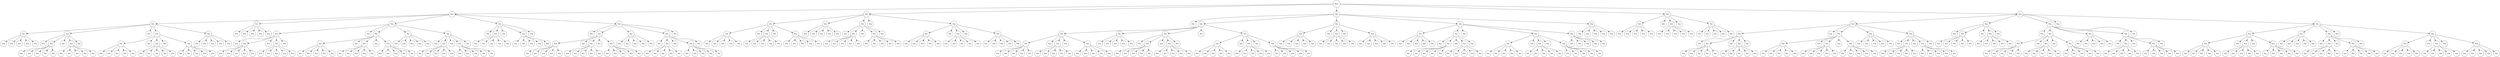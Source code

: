 digraph tree {
	"base" [label="Base", shape=circle]
	"sim 1" [label="Sim", shape=circle]
	"sim 2" [label="Sim", shape=circle]
	"sim 3" [label="Sim", shape=circle]
	"sim 4" [label="Sim", shape=circle]
	"sim 5" [label="Sim", shape=circle]
	"sim 6" [label="Sim", shape=circle]
	"sim 7" [label="Sim", shape=circle]
	"sim 8" [label="Sim", shape=circle]
	"sim 9" [label="Sim", shape=circle]
	"sim 10" [label="Sim", shape=circle]
	"sim 21" [label="Sim", shape=circle]
	"sim 22" [label="Sim", shape=circle]
	"sim 23" [label="Sim", shape=circle]
	"sim 24" [label="Sim", shape=circle]
	"sim 25" [label="Sim", shape=circle]
	"sim 11" [label="Sim", shape=circle]
	"sim 12" [label="Sim", shape=circle]
	"sim 13" [label="Sim", shape=circle]
	"sim 14" [label="Sim", shape=circle]
	"sim 15" [label="Sim", shape=circle]
	"sim 66" [label="Sim", shape=circle]
	"sim 67" [label="Sim", shape=circle]
	"sim 68" [label="Sim", shape=circle]
	"sim 69" [label="Sim", shape=circle]
	"sim 70" [label="Sim", shape=circle]
	"sim 16" [label="Sim", shape=circle]
	"sim 17" [label="Sim", shape=circle]
	"sim 18" [label="Sim", shape=circle]
	"sim 19" [label="Sim", shape=circle]
	"sim 20" [label="Sim", shape=circle]
	"sim 26" [label="Sim", shape=circle]
	"sim 27" [label="Sim", shape=circle]
	"sim 28" [label="Sim", shape=circle]
	"sim 29" [label="Sim", shape=circle]
	"sim 30" [label="Sim", shape=circle]
	"sim 201" [label="Sim", shape=circle]
	"sim 202" [label="Sim", shape=circle]
	"sim 203" [label="Sim", shape=circle]
	"sim 204" [label="Sim", shape=circle]
	"sim 205" [label="Sim", shape=circle]
	"sim 31" [label="Sim", shape=circle]
	"sim 32" [label="Sim", shape=circle]
	"sim 33" [label="Sim", shape=circle]
	"sim 34" [label="Sim", shape=circle]
	"sim 35" [label="Sim", shape=circle]
	"sim 71" [label="Sim", shape=circle]
	"sim 72" [label="Sim", shape=circle]
	"sim 73" [label="Sim", shape=circle]
	"sim 74" [label="Sim", shape=circle]
	"sim 75" [label="Sim", shape=circle]
	"sim 36" [label="Sim", shape=circle]
	"sim 37" [label="Sim", shape=circle]
	"sim 38" [label="Sim", shape=circle]
	"sim 39" [label="Sim", shape=circle]
	"sim 40" [label="Sim", shape=circle]
	"sim 86" [label="Sim", shape=circle]
	"sim 87" [label="Sim", shape=circle]
	"sim 88" [label="Sim", shape=circle]
	"sim 89" [label="Sim", shape=circle]
	"sim 90" [label="Sim", shape=circle]
	"sim 211" [label="Sim", shape=circle]
	"sim 212" [label="Sim", shape=circle]
	"sim 213" [label="Sim", shape=circle]
	"sim 214" [label="Sim", shape=circle]
	"sim 215" [label="Sim", shape=circle]
	"sim 91" [label="Sim", shape=circle]
	"sim 92" [label="Sim", shape=circle]
	"sim 93" [label="Sim", shape=circle]
	"sim 94" [label="Sim", shape=circle]
	"sim 95" [label="Sim", shape=circle]
	"sim 96" [label="Sim", shape=circle]
	"sim 97" [label="Sim", shape=circle]
	"sim 98" [label="Sim", shape=circle]
	"sim 99" [label="Sim", shape=circle]
	"sim 100" [label="Sim", shape=circle]
	"sim 41" [label="Sim", shape=circle]
	"sim 42" [label="Sim", shape=circle]
	"sim 43" [label="Sim", shape=circle]
	"sim 44" [label="Sim", shape=circle]
	"sim 45" [label="Sim", shape=circle]
	"sim 76" [label="Sim", shape=circle]
	"sim 77" [label="Sim", shape=circle]
	"sim 78" [label="Sim", shape=circle]
	"sim 79" [label="Sim", shape=circle]
	"sim 80" [label="Sim", shape=circle]
	"sim 46" [label="Sim", shape=circle]
	"sim 47" [label="Sim", shape=circle]
	"sim 48" [label="Sim", shape=circle]
	"sim 49" [label="Sim", shape=circle]
	"sim 50" [label="Sim", shape=circle]
	"sim 206" [label="Sim", shape=circle]
	"sim 207" [label="Sim", shape=circle]
	"sim 208" [label="Sim", shape=circle]
	"sim 209" [label="Sim", shape=circle]
	"sim 210" [label="Sim", shape=circle]
	"sim 266" [label="Sim", shape=circle]
	"sim 267" [label="Sim", shape=circle]
	"sim 268" [label="Sim", shape=circle]
	"sim 269" [label="Sim", shape=circle]
	"sim 270" [label="Sim", shape=circle]
	"sim 271" [label="Sim", shape=circle]
	"sim 272" [label="Sim", shape=circle]
	"sim 273" [label="Sim", shape=circle]
	"sim 274" [label="Sim", shape=circle]
	"sim 275" [label="Sim", shape=circle]
	"sim 276" [label="Sim", shape=circle]
	"sim 277" [label="Sim", shape=circle]
	"sim 278" [label="Sim", shape=circle]
	"sim 279" [label="Sim", shape=circle]
	"sim 280" [label="Sim", shape=circle]
	"sim 51" [label="Sim", shape=circle]
	"sim 52" [label="Sim", shape=circle]
	"sim 53" [label="Sim", shape=circle]
	"sim 54" [label="Sim", shape=circle]
	"sim 55" [label="Sim", shape=circle]
	"sim 81" [label="Sim", shape=circle]
	"sim 82" [label="Sim", shape=circle]
	"sim 83" [label="Sim", shape=circle]
	"sim 84" [label="Sim", shape=circle]
	"sim 85" [label="Sim", shape=circle]
	"sim 56" [label="Sim", shape=circle]
	"sim 57" [label="Sim", shape=circle]
	"sim 58" [label="Sim", shape=circle]
	"sim 59" [label="Sim", shape=circle]
	"sim 60" [label="Sim", shape=circle]
	"sim 61" [label="Sim", shape=circle]
	"sim 62" [label="Sim", shape=circle]
	"sim 63" [label="Sim", shape=circle]
	"sim 64" [label="Sim", shape=circle]
	"sim 65" [label="Sim", shape=circle]
	"sim 216" [label="Sim", shape=circle]
	"sim 217" [label="Sim", shape=circle]
	"sim 218" [label="Sim", shape=circle]
	"sim 219" [label="Sim", shape=circle]
	"sim 220" [label="Sim", shape=circle]
	"sim 101" [label="Sim", shape=circle]
	"sim 102" [label="Sim", shape=circle]
	"sim 103" [label="Sim", shape=circle]
	"sim 104" [label="Sim", shape=circle]
	"sim 105" [label="Sim", shape=circle]
	"sim 106" [label="Sim", shape=circle]
	"sim 107" [label="Sim", shape=circle]
	"sim 108" [label="Sim", shape=circle]
	"sim 109" [label="Sim", shape=circle]
	"sim 110" [label="Sim", shape=circle]
	"sim 221" [label="Sim", shape=circle]
	"sim 222" [label="Sim", shape=circle]
	"sim 223" [label="Sim", shape=circle]
	"sim 224" [label="Sim", shape=circle]
	"sim 225" [label="Sim", shape=circle]
	"sim 111" [label="Sim", shape=circle]
	"sim 112" [label="Sim", shape=circle]
	"sim 113" [label="Sim", shape=circle]
	"sim 114" [label="Sim", shape=circle]
	"sim 115" [label="Sim", shape=circle]
	"sim 116" [label="Sim", shape=circle]
	"sim 117" [label="Sim", shape=circle]
	"sim 118" [label="Sim", shape=circle]
	"sim 119" [label="Sim", shape=circle]
	"sim 120" [label="Sim", shape=circle]
	"sim 226" [label="Sim", shape=circle]
	"sim 227" [label="Sim", shape=circle]
	"sim 228" [label="Sim", shape=circle]
	"sim 229" [label="Sim", shape=circle]
	"sim 230" [label="Sim", shape=circle]
	"sim 121" [label="Sim", shape=circle]
	"sim 122" [label="Sim", shape=circle]
	"sim 123" [label="Sim", shape=circle]
	"sim 124" [label="Sim", shape=circle]
	"sim 125" [label="Sim", shape=circle]
	"sim 281" [label="Sim", shape=circle]
	"sim 282" [label="Sim", shape=circle]
	"sim 283" [label="Sim", shape=circle]
	"sim 284" [label="Sim", shape=circle]
	"sim 285" [label="Sim", shape=circle]
	"sim 286" [label="Sim", shape=circle]
	"sim 287" [label="Sim", shape=circle]
	"sim 288" [label="Sim", shape=circle]
	"sim 289" [label="Sim", shape=circle]
	"sim 290" [label="Sim", shape=circle]
	"sim 126" [label="Sim", shape=circle]
	"sim 127" [label="Sim", shape=circle]
	"sim 128" [label="Sim", shape=circle]
	"sim 129" [label="Sim", shape=circle]
	"sim 130" [label="Sim", shape=circle]
	"sim 231" [label="Sim", shape=circle]
	"sim 232" [label="Sim", shape=circle]
	"sim 233" [label="Sim", shape=circle]
	"sim 234" [label="Sim", shape=circle]
	"sim 235" [label="Sim", shape=circle]
	"sim 131" [label="Sim", shape=circle]
	"sim 132" [label="Sim", shape=circle]
	"sim 133" [label="Sim", shape=circle]
	"sim 134" [label="Sim", shape=circle]
	"sim 135" [label="Sim", shape=circle]
	"sim 316" [label="Sim", shape=circle]
	"sim 317" [label="Sim", shape=circle]
	"sim 318" [label="Sim", shape=circle]
	"sim 319" [label="Sim", shape=circle]
	"sim 320" [label="Sim", shape=circle]
	"sim 321" [label="Sim", shape=circle]
	"sim 322" [label="Sim", shape=circle]
	"sim 323" [label="Sim", shape=circle]
	"sim 324" [label="Sim", shape=circle]
	"sim 325" [label="Sim", shape=circle]
	"sim 326" [label="Sim", shape=circle]
	"sim 327" [label="Sim", shape=circle]
	"sim 328" [label="Sim", shape=circle]
	"sim 329" [label="Sim", shape=circle]
	"sim 330" [label="Sim", shape=circle]
	"sim 331" [label="Sim", shape=circle]
	"sim 332" [label="Sim", shape=circle]
	"sim 333" [label="Sim", shape=circle]
	"sim 334" [label="Sim", shape=circle]
	"sim 335" [label="Sim", shape=circle]
	"sim 336" [label="Sim", shape=circle]
	"sim 337" [label="Sim", shape=circle]
	"sim 338" [label="Sim", shape=circle]
	"sim 339" [label="Sim", shape=circle]
	"sim 340" [label="Sim", shape=circle]
	"sim 341" [label="Sim", shape=circle]
	"sim 342" [label="Sim", shape=circle]
	"sim 343" [label="Sim", shape=circle]
	"sim 344" [label="Sim", shape=circle]
	"sim 345" [label="Sim", shape=circle]
	"sim 346" [label="Sim", shape=circle]
	"sim 347" [label="Sim", shape=circle]
	"sim 348" [label="Sim", shape=circle]
	"sim 349" [label="Sim", shape=circle]
	"sim 350" [label="Sim", shape=circle]
	"sim 351" [label="Sim", shape=circle]
	"sim 352" [label="Sim", shape=circle]
	"sim 353" [label="Sim", shape=circle]
	"sim 354" [label="Sim", shape=circle]
	"sim 355" [label="Sim", shape=circle]
	"sim 136" [label="Sim", shape=circle]
	"sim 137" [label="Sim", shape=circle]
	"sim 138" [label="Sim", shape=circle]
	"sim 139" [label="Sim", shape=circle]
	"sim 140" [label="Sim", shape=circle]
	"sim 236" [label="Sim", shape=circle]
	"sim 237" [label="Sim", shape=circle]
	"sim 238" [label="Sim", shape=circle]
	"sim 239" [label="Sim", shape=circle]
	"sim 240" [label="Sim", shape=circle]
	"sim 141" [label="Sim", shape=circle]
	"sim 142" [label="Sim", shape=circle]
	"sim 143" [label="Sim", shape=circle]
	"sim 144" [label="Sim", shape=circle]
	"sim 145" [label="Sim", shape=circle]
	"sim 146" [label="Sim", shape=circle]
	"sim 147" [label="Sim", shape=circle]
	"sim 148" [label="Sim", shape=circle]
	"sim 149" [label="Sim", shape=circle]
	"sim 150" [label="Sim", shape=circle]
	"sim 291" [label="Sim", shape=circle]
	"sim 292" [label="Sim", shape=circle]
	"sim 293" [label="Sim", shape=circle]
	"sim 294" [label="Sim", shape=circle]
	"sim 295" [label="Sim", shape=circle]
	"sim 296" [label="Sim", shape=circle]
	"sim 297" [label="Sim", shape=circle]
	"sim 298" [label="Sim", shape=circle]
	"sim 299" [label="Sim", shape=circle]
	"sim 300" [label="Sim", shape=circle]
	"sim 301" [label="Sim", shape=circle]
	"sim 302" [label="Sim", shape=circle]
	"sim 303" [label="Sim", shape=circle]
	"sim 304" [label="Sim", shape=circle]
	"sim 305" [label="Sim", shape=circle]
	"sim 241" [label="Sim", shape=circle]
	"sim 242" [label="Sim", shape=circle]
	"sim 243" [label="Sim", shape=circle]
	"sim 244" [label="Sim", shape=circle]
	"sim 245" [label="Sim", shape=circle]
	"sim 151" [label="Sim", shape=circle]
	"sim 152" [label="Sim", shape=circle]
	"sim 153" [label="Sim", shape=circle]
	"sim 154" [label="Sim", shape=circle]
	"sim 155" [label="Sim", shape=circle]
	"sim 156" [label="Sim", shape=circle]
	"sim 157" [label="Sim", shape=circle]
	"sim 158" [label="Sim", shape=circle]
	"sim 159" [label="Sim", shape=circle]
	"sim 160" [label="Sim", shape=circle]
	"sim 246" [label="Sim", shape=circle]
	"sim 247" [label="Sim", shape=circle]
	"sim 248" [label="Sim", shape=circle]
	"sim 249" [label="Sim", shape=circle]
	"sim 250" [label="Sim", shape=circle]
	"sim 161" [label="Sim", shape=circle]
	"sim 162" [label="Sim", shape=circle]
	"sim 163" [label="Sim", shape=circle]
	"sim 164" [label="Sim", shape=circle]
	"sim 165" [label="Sim", shape=circle]
	"sim 166" [label="Sim", shape=circle]
	"sim 167" [label="Sim", shape=circle]
	"sim 168" [label="Sim", shape=circle]
	"sim 169" [label="Sim", shape=circle]
	"sim 170" [label="Sim", shape=circle]
	"sim 251" [label="Sim", shape=circle]
	"sim 252" [label="Sim", shape=circle]
	"sim 253" [label="Sim", shape=circle]
	"sim 254" [label="Sim", shape=circle]
	"sim 255" [label="Sim", shape=circle]
	"sim 171" [label="Sim", shape=circle]
	"sim 172" [label="Sim", shape=circle]
	"sim 173" [label="Sim", shape=circle]
	"sim 174" [label="Sim", shape=circle]
	"sim 175" [label="Sim", shape=circle]
	"sim 306" [label="Sim", shape=circle]
	"sim 307" [label="Sim", shape=circle]
	"sim 308" [label="Sim", shape=circle]
	"sim 309" [label="Sim", shape=circle]
	"sim 310" [label="Sim", shape=circle]
	"sim 311" [label="Sim", shape=circle]
	"sim 312" [label="Sim", shape=circle]
	"sim 313" [label="Sim", shape=circle]
	"sim 314" [label="Sim", shape=circle]
	"sim 315" [label="Sim", shape=circle]
	"sim 176" [label="Sim", shape=circle]
	"sim 177" [label="Sim", shape=circle]
	"sim 178" [label="Sim", shape=circle]
	"sim 179" [label="Sim", shape=circle]
	"sim 180" [label="Sim", shape=circle]
	"sim 256" [label="Sim", shape=circle]
	"sim 257" [label="Sim", shape=circle]
	"sim 258" [label="Sim", shape=circle]
	"sim 259" [label="Sim", shape=circle]
	"sim 260" [label="Sim", shape=circle]
	"sim 181" [label="Sim", shape=circle]
	"sim 182" [label="Sim", shape=circle]
	"sim 183" [label="Sim", shape=circle]
	"sim 184" [label="Sim", shape=circle]
	"sim 185" [label="Sim", shape=circle]
	"sim 186" [label="Sim", shape=circle]
	"sim 187" [label="Sim", shape=circle]
	"sim 188" [label="Sim", shape=circle]
	"sim 189" [label="Sim", shape=circle]
	"sim 190" [label="Sim", shape=circle]
	"sim 261" [label="Sim", shape=circle]
	"sim 262" [label="Sim", shape=circle]
	"sim 263" [label="Sim", shape=circle]
	"sim 264" [label="Sim", shape=circle]
	"sim 265" [label="Sim", shape=circle]
	"sim 191" [label="Sim", shape=circle]
	"sim 192" [label="Sim", shape=circle]
	"sim 193" [label="Sim", shape=circle]
	"sim 194" [label="Sim", shape=circle]
	"sim 195" [label="Sim", shape=circle]
	"sim 196" [label="Sim", shape=circle]
	"sim 197" [label="Sim", shape=circle]
	"sim 198" [label="Sim", shape=circle]
	"sim 199" [label="Sim", shape=circle]
	"sim 200" [label="Sim", shape=circle]
	"sim 356" [label="Sim", shape=circle]
	"sim 357" [label="Sim", shape=circle]
	"sim 358" [label="Sim", shape=circle]
	"sim 359" [label="Sim", shape=circle]
	"sim 360" [label="Sim", shape=circle]
	"sim 361" [label="Sim", shape=circle]
	"sim 362" [label="Sim", shape=circle]
	"sim 363" [label="Sim", shape=circle]
	"sim 364" [label="Sim", shape=circle]
	"sim 365" [label="Sim", shape=circle]
	"sim 366" [label="Sim", shape=circle]
	"sim 367" [label="Sim", shape=circle]
	"sim 368" [label="Sim", shape=circle]
	"sim 369" [label="Sim", shape=circle]
	"sim 370" [label="Sim", shape=circle]
	"sim 371" [label="Sim", shape=circle]
	"sim 372" [label="Sim", shape=circle]
	"sim 373" [label="Sim", shape=circle]
	"sim 374" [label="Sim", shape=circle]
	"sim 375" [label="Sim", shape=circle]
	"sim 376" [label="Sim", shape=circle]
	"sim 377" [label="Sim", shape=circle]
	"sim 378" [label="Sim", shape=circle]
	"sim 379" [label="Sim", shape=circle]
	"sim 380" [label="Sim", shape=circle]
	"sim 381" [label="Sim", shape=circle]
	"sim 382" [label="Sim", shape=circle]
	"sim 383" [label="Sim", shape=circle]
	"sim 384" [label="Sim", shape=circle]
	"sim 385" [label="Sim", shape=circle]
	"sim 386" [label="Sim", shape=circle]
	"sim 387" [label="Sim", shape=circle]
	"sim 388" [label="Sim", shape=circle]
	"sim 389" [label="Sim", shape=circle]
	"sim 390" [label="Sim", shape=circle]
	"sim 391" [label="Sim", shape=circle]
	"sim 392" [label="Sim", shape=circle]
	"sim 393" [label="Sim", shape=circle]
	"sim 394" [label="Sim", shape=circle]
	"sim 395" [label="Sim", shape=circle]
	"sim 396" [label="Sim", shape=circle]
	"sim 397" [label="Sim", shape=circle]
	"sim 398" [label="Sim", shape=circle]
	"sim 399" [label="Sim", shape=circle]
	"sim 400" [label="Sim", shape=circle]
	"sim 401" [label="Sim", shape=circle]
	"sim 402" [label="Sim", shape=circle]
	"sim 403" [label="Sim", shape=circle]
	"sim 404" [label="Sim", shape=circle]
	"sim 405" [label="Sim", shape=circle]
	"sim 406" [label="Sim", shape=circle]
	"sim 407" [label="Sim", shape=circle]
	"sim 408" [label="Sim", shape=circle]
	"sim 409" [label="Sim", shape=circle]
	"sim 410" [label="Sim", shape=circle]
	"sim 411" [label="Sim", shape=circle]
	"sim 412" [label="Sim", shape=circle]
	"sim 413" [label="Sim", shape=circle]
	"sim 414" [label="Sim", shape=circle]
	"sim 415" [label="Sim", shape=circle]
	"sim 416" [label="Sim", shape=circle]
	"sim 417" [label="Sim", shape=circle]
	"sim 418" [label="Sim", shape=circle]
	"sim 419" [label="Sim", shape=circle]
	"sim 420" [label="Sim", shape=circle]
	"sim 421" [label="Sim", shape=circle]
	"sim 422" [label="Sim", shape=circle]
	"sim 423" [label="Sim", shape=circle]
	"sim 424" [label="Sim", shape=circle]
	"sim 425" [label="Sim", shape=circle]
	"sim 426" [label="Sim", shape=circle]
	"sim 427" [label="Sim", shape=circle]
	"sim 428" [label="Sim", shape=circle]
	"sim 429" [label="Sim", shape=circle]
	"sim 430" [label="Sim", shape=circle]
	"sim 431" [label="Sim", shape=circle]
	"sim 432" [label="Sim", shape=circle]
	"sim 433" [label="Sim", shape=circle]
	"sim 434" [label="Sim", shape=circle]
	"sim 435" [label="Sim", shape=circle]
	"sim 436" [label="Sim", shape=circle]
	"sim 437" [label="Sim", shape=circle]
	"sim 438" [label="Sim", shape=circle]
	"sim 439" [label="Sim", shape=circle]
	"sim 440" [label="Sim", shape=circle]
	"sim 441" [label="Sim", shape=circle]
	"sim 442" [label="Sim", shape=circle]
	"sim 443" [label="Sim", shape=circle]
	"sim 444" [label="Sim", shape=circle]
	"sim 445" [label="Sim", shape=circle]
	"sim 446" [label="Sim", shape=circle]
	"sim 447" [label="Sim", shape=circle]
	"sim 448" [label="Sim", shape=circle]
	"sim 449" [label="Sim", shape=circle]
	"sim 450" [label="Sim", shape=circle]
	"sim 451" [label="Sim", shape=circle]
	"sim 452" [label="Sim", shape=circle]
	"sim 453" [label="Sim", shape=circle]
	"sim 454" [label="Sim", shape=circle]
	"sim 455" [label="Sim", shape=circle]
	"sim 456" [label="Sim", shape=circle]
	"sim 457" [label="Sim", shape=circle]
	"sim 458" [label="Sim", shape=circle]
	"sim 459" [label="Sim", shape=circle]
	"sim 460" [label="Sim", shape=circle]
	"sim 461" [label="Sim", shape=circle]
	"sim 462" [label="Sim", shape=circle]
	"sim 463" [label="Sim", shape=circle]
	"sim 464" [label="Sim", shape=circle]
	"sim 465" [label="Sim", shape=circle]
	"sim 466" [label="Sim", shape=circle]
	"sim 467" [label="Sim", shape=circle]
	"sim 468" [label="Sim", shape=circle]
	"sim 469" [label="Sim", shape=circle]
	"sim 470" [label="Sim", shape=circle]
	"sim 471" [label="Sim", shape=circle]
	"sim 472" [label="Sim", shape=circle]
	"sim 473" [label="Sim", shape=circle]
	"sim 474" [label="Sim", shape=circle]
	"sim 475" [label="Sim", shape=circle]
	"sim 476" [label="Sim", shape=circle]
	"sim 477" [label="Sim", shape=circle]
	"sim 478" [label="Sim", shape=circle]
	"sim 479" [label="Sim", shape=circle]
	"sim 480" [label="Sim", shape=circle]
	"sim 481" [label="Sim", shape=circle]
	"sim 482" [label="Sim", shape=circle]
	"sim 483" [label="Sim", shape=circle]
	"sim 484" [label="Sim", shape=circle]
	"sim 485" [label="Sim", shape=circle]
	"sim 486" [label="Sim", shape=circle]
	"sim 487" [label="Sim", shape=circle]
	"sim 488" [label="Sim", shape=circle]
	"sim 489" [label="Sim", shape=circle]
	"sim 490" [label="Sim", shape=circle]
	"sim 491" [label="Sim", shape=circle]
	"sim 492" [label="Sim", shape=circle]
	"sim 493" [label="Sim", shape=circle]
	"sim 494" [label="Sim", shape=circle]
	"sim 495" [label="Sim", shape=circle]
	"sim 496" [label="Sim", shape=circle]
	"sim 497" [label="Sim", shape=circle]
	"sim 498" [label="Sim", shape=circle]
	"sim 499" [label="Sim", shape=circle]
	"sim 500" [label="Sim", shape=circle]
	"sim 501" [label="Sim", shape=circle]
	"sim 502" [label="Sim", shape=circle]
	"sim 503" [label="Sim", shape=circle]
	"sim 504" [label="Sim", shape=circle]
	"sim 505" [label="Sim", shape=circle]
	"sim 506" [label="Sim", shape=circle]
	"sim 507" [label="Sim", shape=circle]
	"sim 508" [label="Sim", shape=circle]
	"sim 509" [label="Sim", shape=circle]
	"sim 510" [label="Sim", shape=circle]
	"sim 511" [label="Sim", shape=circle]
	"sim 512" [label="Sim", shape=circle]
	"sim 513" [label="Sim", shape=circle]
	"sim 514" [label="Sim", shape=circle]
	"sim 515" [label="Sim", shape=circle]
	"sim 516" [label="Sim", shape=circle]
	"sim 517" [label="Sim", shape=circle]
	"sim 518" [label="Sim", shape=circle]
	"sim 519" [label="Sim", shape=circle]
	"sim 520" [label="Sim", shape=circle]
	"sim 521" [label="Sim", shape=circle]
	"sim 522" [label="Sim", shape=circle]
	"sim 523" [label="Sim", shape=circle]
	"sim 524" [label="Sim", shape=circle]
	"sim 525" [label="Sim", shape=circle]
	"sim 526" [label="Sim", shape=circle]
	"sim 527" [label="Sim", shape=circle]
	"sim 528" [label="Sim", shape=circle]
	"sim 529" [label="Sim", shape=circle]
	"sim 530" [label="Sim", shape=circle]
	"sim 531" [label="Sim", shape=circle]
	"sim 532" [label="Sim", shape=circle]
	"sim 533" [label="Sim", shape=circle]
	"sim 534" [label="Sim", shape=circle]
	"sim 535" [label="Sim", shape=circle]
	"sim 536" [label="Sim", shape=circle]
	"sim 537" [label="Sim", shape=circle]
	"sim 538" [label="Sim", shape=circle]
	"sim 539" [label="Sim", shape=circle]
	"sim 540" [label="Sim", shape=circle]
	"sim 541" [label="Sim", shape=circle]
	"sim 542" [label="Sim", shape=circle]
	"sim 543" [label="Sim", shape=circle]
	"sim 544" [label="Sim", shape=circle]
	"sim 545" [label="Sim", shape=circle]
	"sim 546" [label="Sim", shape=circle]
	"sim 547" [label="Sim", shape=circle]
	"sim 548" [label="Sim", shape=circle]
	"sim 549" [label="Sim", shape=circle]
	"sim 550" [label="Sim", shape=circle]
	"sim 551" [label="Sim", shape=circle]
	"sim 552" [label="Sim", shape=circle]
	"sim 553" [label="Sim", shape=circle]
	"sim 554" [label="Sim", shape=circle]
	"sim 555" [label="Sim", shape=circle]
	"sim 556" [label="Sim", shape=circle]
	"sim 557" [label="Sim", shape=circle]
	"sim 558" [label="Sim", shape=circle]
	"sim 559" [label="Sim", shape=circle]
	"sim 560" [label="Sim", shape=circle]
	"sim 561" [label="Sim", shape=circle]
	"sim 562" [label="Sim", shape=circle]
	"sim 563" [label="Sim", shape=circle]
	"sim 564" [label="Sim", shape=circle]
	"sim 565" [label="Sim", shape=circle]
	"sim 566" [label="Sim", shape=circle]
	"sim 567" [label="Sim", shape=circle]
	"sim 568" [label="Sim", shape=circle]
	"sim 569" [label="Sim", shape=circle]
	"sim 570" [label="Sim", shape=circle]
	"sim 571" [label="Sim", shape=circle]
	"sim 572" [label="Sim", shape=circle]
	"sim 573" [label="Sim", shape=circle]
	"sim 574" [label="Sim", shape=circle]
	"sim 575" [label="Sim", shape=circle]
	"sim 576" [label="Sim", shape=circle]
	"sim 577" [label="Sim", shape=circle]
	"sim 578" [label="Sim", shape=circle]
	"sim 579" [label="Sim", shape=circle]
	"sim 580" [label="Sim", shape=circle]
	"sim 581" [label="Sim", shape=circle]
	"sim 582" [label="Sim", shape=circle]
	"sim 583" [label="Sim", shape=circle]
	"sim 584" [label="Sim", shape=circle]
	"sim 585" [label="Sim", shape=circle]
	"sim 586" [label="Sim", shape=circle]
	"sim 587" [label="Sim", shape=circle]
	"sim 588" [label="Sim", shape=circle]
	"sim 589" [label="Sim", shape=circle]
	"sim 590" [label="Sim", shape=circle]
	"sim 591" [label="Sim", shape=circle]
	"sim 592" [label="Sim", shape=circle]
	"sim 593" [label="Sim", shape=circle]
	"sim 594" [label="Sim", shape=circle]
	"sim 595" [label="Sim", shape=circle]
	"sim 596" [label="Sim", shape=circle]
	"sim 597" [label="Sim", shape=circle]
	"sim 598" [label="Sim", shape=circle]
	"sim 599" [label="Sim", shape=circle]
	"sim 600" [label="Sim", shape=circle]
	"sim 601" [label="Sim", shape=circle]
	"sim 602" [label="Sim", shape=circle]
	"sim 603" [label="Sim", shape=circle]
	"sim 604" [label="Sim", shape=circle]
	"sim 605" [label="Sim", shape=circle]

	"base" -> "sim 1"
	"base" -> "sim 2"
	"base" -> "sim 3"
	"base" -> "sim 4"
	"base" -> "sim 5"
	"sim 1" -> "sim 6"
	"sim 1" -> "sim 7"
	"sim 1" -> "sim 8"
	"sim 1" -> "sim 9"
	"sim 1" -> "sim 10"
	"sim 2" -> "sim 21"
	"sim 2" -> "sim 22"
	"sim 2" -> "sim 23"
	"sim 2" -> "sim 24"
	"sim 2" -> "sim 25"
	"sim 3" -> "sim 11"
	"sim 3" -> "sim 12"
	"sim 3" -> "sim 13"
	"sim 3" -> "sim 14"
	"sim 3" -> "sim 15"
	"sim 4" -> "sim 66"
	"sim 4" -> "sim 67"
	"sim 4" -> "sim 68"
	"sim 4" -> "sim 69"
	"sim 4" -> "sim 70"
	"sim 5" -> "sim 16"
	"sim 5" -> "sim 17"
	"sim 5" -> "sim 18"
	"sim 5" -> "sim 19"
	"sim 5" -> "sim 20"
	"sim 6" -> "sim 26"
	"sim 6" -> "sim 27"
	"sim 6" -> "sim 28"
	"sim 6" -> "sim 29"
	"sim 6" -> "sim 30"
	"sim 7" -> "sim 201"
	"sim 7" -> "sim 202"
	"sim 7" -> "sim 203"
	"sim 7" -> "sim 204"
	"sim 7" -> "sim 205"
	"sim 8" -> "sim 31"
	"sim 8" -> "sim 32"
	"sim 8" -> "sim 33"
	"sim 8" -> "sim 34"
	"sim 8" -> "sim 35"
	"sim 9" -> "sim 71"
	"sim 9" -> "sim 72"
	"sim 9" -> "sim 73"
	"sim 9" -> "sim 74"
	"sim 9" -> "sim 75"
	"sim 10" -> "sim 36"
	"sim 10" -> "sim 37"
	"sim 10" -> "sim 38"
	"sim 10" -> "sim 39"
	"sim 10" -> "sim 40"
	"sim 21" -> "sim 86"
	"sim 21" -> "sim 87"
	"sim 21" -> "sim 88"
	"sim 21" -> "sim 89"
	"sim 21" -> "sim 90"
	"sim 22" -> "sim 211"
	"sim 22" -> "sim 212"
	"sim 22" -> "sim 213"
	"sim 22" -> "sim 214"
	"sim 22" -> "sim 215"
	"sim 23" -> "sim 91"
	"sim 23" -> "sim 92"
	"sim 23" -> "sim 93"
	"sim 23" -> "sim 94"
	"sim 23" -> "sim 95"
	"sim 25" -> "sim 96"
	"sim 25" -> "sim 97"
	"sim 25" -> "sim 98"
	"sim 25" -> "sim 99"
	"sim 25" -> "sim 100"
	"sim 12" -> "sim 41"
	"sim 12" -> "sim 42"
	"sim 12" -> "sim 43"
	"sim 12" -> "sim 44"
	"sim 12" -> "sim 45"
	"sim 13" -> "sim 76"
	"sim 13" -> "sim 77"
	"sim 13" -> "sim 78"
	"sim 13" -> "sim 79"
	"sim 13" -> "sim 80"
	"sim 14" -> "sim 46"
	"sim 14" -> "sim 47"
	"sim 14" -> "sim 48"
	"sim 14" -> "sim 49"
	"sim 14" -> "sim 50"
	"sim 15" -> "sim 206"
	"sim 15" -> "sim 207"
	"sim 15" -> "sim 208"
	"sim 15" -> "sim 209"
	"sim 15" -> "sim 210"
	"sim 66" -> "sim 266"
	"sim 66" -> "sim 267"
	"sim 66" -> "sim 268"
	"sim 66" -> "sim 269"
	"sim 66" -> "sim 270"
	"sim 68" -> "sim 271"
	"sim 68" -> "sim 272"
	"sim 68" -> "sim 273"
	"sim 68" -> "sim 274"
	"sim 68" -> "sim 275"
	"sim 70" -> "sim 276"
	"sim 70" -> "sim 277"
	"sim 70" -> "sim 278"
	"sim 70" -> "sim 279"
	"sim 70" -> "sim 280"
	"sim 16" -> "sim 51"
	"sim 16" -> "sim 52"
	"sim 16" -> "sim 53"
	"sim 16" -> "sim 54"
	"sim 16" -> "sim 55"
	"sim 17" -> "sim 81"
	"sim 17" -> "sim 82"
	"sim 17" -> "sim 83"
	"sim 17" -> "sim 84"
	"sim 17" -> "sim 85"
	"sim 18" -> "sim 56"
	"sim 18" -> "sim 57"
	"sim 18" -> "sim 58"
	"sim 18" -> "sim 59"
	"sim 18" -> "sim 60"
	"sim 20" -> "sim 61"
	"sim 20" -> "sim 62"
	"sim 20" -> "sim 63"
	"sim 20" -> "sim 64"
	"sim 20" -> "sim 65"
	"sim 26" -> "sim 216"
	"sim 26" -> "sim 217"
	"sim 26" -> "sim 218"
	"sim 26" -> "sim 219"
	"sim 26" -> "sim 220"
	"sim 27" -> "sim 101"
	"sim 27" -> "sim 102"
	"sim 27" -> "sim 103"
	"sim 27" -> "sim 104"
	"sim 27" -> "sim 105"
	"sim 29" -> "sim 106"
	"sim 29" -> "sim 107"
	"sim 29" -> "sim 108"
	"sim 29" -> "sim 109"
	"sim 29" -> "sim 110"
	"sim 30" -> "sim 221"
	"sim 30" -> "sim 222"
	"sim 30" -> "sim 223"
	"sim 30" -> "sim 224"
	"sim 30" -> "sim 225"
	"sim 31" -> "sim 111"
	"sim 31" -> "sim 112"
	"sim 31" -> "sim 113"
	"sim 31" -> "sim 114"
	"sim 31" -> "sim 115"
	"sim 33" -> "sim 116"
	"sim 33" -> "sim 117"
	"sim 33" -> "sim 118"
	"sim 33" -> "sim 119"
	"sim 33" -> "sim 120"
	"sim 34" -> "sim 226"
	"sim 34" -> "sim 227"
	"sim 34" -> "sim 228"
	"sim 34" -> "sim 229"
	"sim 34" -> "sim 230"
	"sim 35" -> "sim 121"
	"sim 35" -> "sim 122"
	"sim 35" -> "sim 123"
	"sim 35" -> "sim 124"
	"sim 35" -> "sim 125"
	"sim 72" -> "sim 281"
	"sim 72" -> "sim 282"
	"sim 72" -> "sim 283"
	"sim 72" -> "sim 284"
	"sim 72" -> "sim 285"
	"sim 74" -> "sim 286"
	"sim 74" -> "sim 287"
	"sim 74" -> "sim 288"
	"sim 74" -> "sim 289"
	"sim 74" -> "sim 290"
	"sim 37" -> "sim 126"
	"sim 37" -> "sim 127"
	"sim 37" -> "sim 128"
	"sim 37" -> "sim 129"
	"sim 37" -> "sim 130"
	"sim 38" -> "sim 231"
	"sim 38" -> "sim 232"
	"sim 38" -> "sim 233"
	"sim 38" -> "sim 234"
	"sim 38" -> "sim 235"
	"sim 39" -> "sim 131"
	"sim 39" -> "sim 132"
	"sim 39" -> "sim 133"
	"sim 39" -> "sim 134"
	"sim 39" -> "sim 135"
	"sim 86" -> "sim 316"
	"sim 86" -> "sim 317"
	"sim 86" -> "sim 318"
	"sim 86" -> "sim 319"
	"sim 86" -> "sim 320"
	"sim 88" -> "sim 321"
	"sim 88" -> "sim 322"
	"sim 88" -> "sim 323"
	"sim 88" -> "sim 324"
	"sim 88" -> "sim 325"
	"sim 90" -> "sim 326"
	"sim 90" -> "sim 327"
	"sim 90" -> "sim 328"
	"sim 90" -> "sim 329"
	"sim 90" -> "sim 330"
	"sim 92" -> "sim 331"
	"sim 92" -> "sim 332"
	"sim 92" -> "sim 333"
	"sim 92" -> "sim 334"
	"sim 92" -> "sim 335"
	"sim 94" -> "sim 336"
	"sim 94" -> "sim 337"
	"sim 94" -> "sim 338"
	"sim 94" -> "sim 339"
	"sim 94" -> "sim 340"
	"sim 96" -> "sim 341"
	"sim 96" -> "sim 342"
	"sim 96" -> "sim 343"
	"sim 96" -> "sim 344"
	"sim 96" -> "sim 345"
	"sim 98" -> "sim 346"
	"sim 98" -> "sim 347"
	"sim 98" -> "sim 348"
	"sim 98" -> "sim 349"
	"sim 98" -> "sim 350"
	"sim 100" -> "sim 351"
	"sim 100" -> "sim 352"
	"sim 100" -> "sim 353"
	"sim 100" -> "sim 354"
	"sim 100" -> "sim 355"
	"sim 41" -> "sim 136"
	"sim 41" -> "sim 137"
	"sim 41" -> "sim 138"
	"sim 41" -> "sim 139"
	"sim 41" -> "sim 140"
	"sim 42" -> "sim 236"
	"sim 42" -> "sim 237"
	"sim 42" -> "sim 238"
	"sim 42" -> "sim 239"
	"sim 42" -> "sim 240"
	"sim 43" -> "sim 141"
	"sim 43" -> "sim 142"
	"sim 43" -> "sim 143"
	"sim 43" -> "sim 144"
	"sim 43" -> "sim 145"
	"sim 45" -> "sim 146"
	"sim 45" -> "sim 147"
	"sim 45" -> "sim 148"
	"sim 45" -> "sim 149"
	"sim 45" -> "sim 150"
	"sim 76" -> "sim 291"
	"sim 76" -> "sim 292"
	"sim 76" -> "sim 293"
	"sim 76" -> "sim 294"
	"sim 76" -> "sim 295"
	"sim 78" -> "sim 296"
	"sim 78" -> "sim 297"
	"sim 78" -> "sim 298"
	"sim 78" -> "sim 299"
	"sim 78" -> "sim 300"
	"sim 80" -> "sim 301"
	"sim 80" -> "sim 302"
	"sim 80" -> "sim 303"
	"sim 80" -> "sim 304"
	"sim 80" -> "sim 305"
	"sim 46" -> "sim 241"
	"sim 46" -> "sim 242"
	"sim 46" -> "sim 243"
	"sim 46" -> "sim 244"
	"sim 46" -> "sim 245"
	"sim 47" -> "sim 151"
	"sim 47" -> "sim 152"
	"sim 47" -> "sim 153"
	"sim 47" -> "sim 154"
	"sim 47" -> "sim 155"
	"sim 49" -> "sim 156"
	"sim 49" -> "sim 157"
	"sim 49" -> "sim 158"
	"sim 49" -> "sim 159"
	"sim 49" -> "sim 160"
	"sim 50" -> "sim 246"
	"sim 50" -> "sim 247"
	"sim 50" -> "sim 248"
	"sim 50" -> "sim 249"
	"sim 50" -> "sim 250"
	"sim 51" -> "sim 161"
	"sim 51" -> "sim 162"
	"sim 51" -> "sim 163"
	"sim 51" -> "sim 164"
	"sim 51" -> "sim 165"
	"sim 53" -> "sim 166"
	"sim 53" -> "sim 167"
	"sim 53" -> "sim 168"
	"sim 53" -> "sim 169"
	"sim 53" -> "sim 170"
	"sim 54" -> "sim 251"
	"sim 54" -> "sim 252"
	"sim 54" -> "sim 253"
	"sim 54" -> "sim 254"
	"sim 54" -> "sim 255"
	"sim 55" -> "sim 171"
	"sim 55" -> "sim 172"
	"sim 55" -> "sim 173"
	"sim 55" -> "sim 174"
	"sim 55" -> "sim 175"
	"sim 82" -> "sim 306"
	"sim 82" -> "sim 307"
	"sim 82" -> "sim 308"
	"sim 82" -> "sim 309"
	"sim 82" -> "sim 310"
	"sim 84" -> "sim 311"
	"sim 84" -> "sim 312"
	"sim 84" -> "sim 313"
	"sim 84" -> "sim 314"
	"sim 84" -> "sim 315"
	"sim 57" -> "sim 176"
	"sim 57" -> "sim 177"
	"sim 57" -> "sim 178"
	"sim 57" -> "sim 179"
	"sim 57" -> "sim 180"
	"sim 58" -> "sim 256"
	"sim 58" -> "sim 257"
	"sim 58" -> "sim 258"
	"sim 58" -> "sim 259"
	"sim 58" -> "sim 260"
	"sim 59" -> "sim 181"
	"sim 59" -> "sim 182"
	"sim 59" -> "sim 183"
	"sim 59" -> "sim 184"
	"sim 59" -> "sim 185"
	"sim 61" -> "sim 186"
	"sim 61" -> "sim 187"
	"sim 61" -> "sim 188"
	"sim 61" -> "sim 189"
	"sim 61" -> "sim 190"
	"sim 62" -> "sim 261"
	"sim 62" -> "sim 262"
	"sim 62" -> "sim 263"
	"sim 62" -> "sim 264"
	"sim 62" -> "sim 265"
	"sim 63" -> "sim 191"
	"sim 63" -> "sim 192"
	"sim 63" -> "sim 193"
	"sim 63" -> "sim 194"
	"sim 63" -> "sim 195"
	"sim 65" -> "sim 196"
	"sim 65" -> "sim 197"
	"sim 65" -> "sim 198"
	"sim 65" -> "sim 199"
	"sim 65" -> "sim 200"
	"sim 102" -> "sim 356"
	"sim 102" -> "sim 357"
	"sim 102" -> "sim 358"
	"sim 102" -> "sim 359"
	"sim 102" -> "sim 360"
	"sim 104" -> "sim 361"
	"sim 104" -> "sim 362"
	"sim 104" -> "sim 363"
	"sim 104" -> "sim 364"
	"sim 104" -> "sim 365"
	"sim 106" -> "sim 366"
	"sim 106" -> "sim 367"
	"sim 106" -> "sim 368"
	"sim 106" -> "sim 369"
	"sim 106" -> "sim 370"
	"sim 108" -> "sim 371"
	"sim 108" -> "sim 372"
	"sim 108" -> "sim 373"
	"sim 108" -> "sim 374"
	"sim 108" -> "sim 375"
	"sim 110" -> "sim 376"
	"sim 110" -> "sim 377"
	"sim 110" -> "sim 378"
	"sim 110" -> "sim 379"
	"sim 110" -> "sim 380"
	"sim 112" -> "sim 381"
	"sim 112" -> "sim 382"
	"sim 112" -> "sim 383"
	"sim 112" -> "sim 384"
	"sim 112" -> "sim 385"
	"sim 114" -> "sim 386"
	"sim 114" -> "sim 387"
	"sim 114" -> "sim 388"
	"sim 114" -> "sim 389"
	"sim 114" -> "sim 390"
	"sim 116" -> "sim 391"
	"sim 116" -> "sim 392"
	"sim 116" -> "sim 393"
	"sim 116" -> "sim 394"
	"sim 116" -> "sim 395"
	"sim 118" -> "sim 396"
	"sim 118" -> "sim 397"
	"sim 118" -> "sim 398"
	"sim 118" -> "sim 399"
	"sim 118" -> "sim 400"
	"sim 120" -> "sim 401"
	"sim 120" -> "sim 402"
	"sim 120" -> "sim 403"
	"sim 120" -> "sim 404"
	"sim 120" -> "sim 405"
	"sim 122" -> "sim 406"
	"sim 122" -> "sim 407"
	"sim 122" -> "sim 408"
	"sim 122" -> "sim 409"
	"sim 122" -> "sim 410"
	"sim 124" -> "sim 411"
	"sim 124" -> "sim 412"
	"sim 124" -> "sim 413"
	"sim 124" -> "sim 414"
	"sim 124" -> "sim 415"
	"sim 126" -> "sim 416"
	"sim 126" -> "sim 417"
	"sim 126" -> "sim 418"
	"sim 126" -> "sim 419"
	"sim 126" -> "sim 420"
	"sim 128" -> "sim 421"
	"sim 128" -> "sim 422"
	"sim 128" -> "sim 423"
	"sim 128" -> "sim 424"
	"sim 128" -> "sim 425"
	"sim 130" -> "sim 426"
	"sim 130" -> "sim 427"
	"sim 130" -> "sim 428"
	"sim 130" -> "sim 429"
	"sim 130" -> "sim 430"
	"sim 132" -> "sim 431"
	"sim 132" -> "sim 432"
	"sim 132" -> "sim 433"
	"sim 132" -> "sim 434"
	"sim 132" -> "sim 435"
	"sim 134" -> "sim 436"
	"sim 134" -> "sim 437"
	"sim 134" -> "sim 438"
	"sim 134" -> "sim 439"
	"sim 134" -> "sim 440"
	"sim 136" -> "sim 441"
	"sim 136" -> "sim 442"
	"sim 136" -> "sim 443"
	"sim 136" -> "sim 444"
	"sim 136" -> "sim 445"
	"sim 138" -> "sim 446"
	"sim 138" -> "sim 447"
	"sim 138" -> "sim 448"
	"sim 138" -> "sim 449"
	"sim 138" -> "sim 450"
	"sim 140" -> "sim 451"
	"sim 140" -> "sim 452"
	"sim 140" -> "sim 453"
	"sim 140" -> "sim 454"
	"sim 140" -> "sim 455"
	"sim 142" -> "sim 456"
	"sim 142" -> "sim 457"
	"sim 142" -> "sim 458"
	"sim 142" -> "sim 459"
	"sim 142" -> "sim 460"
	"sim 144" -> "sim 461"
	"sim 144" -> "sim 462"
	"sim 144" -> "sim 463"
	"sim 144" -> "sim 464"
	"sim 144" -> "sim 465"
	"sim 146" -> "sim 466"
	"sim 146" -> "sim 467"
	"sim 146" -> "sim 468"
	"sim 146" -> "sim 469"
	"sim 146" -> "sim 470"
	"sim 148" -> "sim 471"
	"sim 148" -> "sim 472"
	"sim 148" -> "sim 473"
	"sim 148" -> "sim 474"
	"sim 148" -> "sim 475"
	"sim 150" -> "sim 476"
	"sim 150" -> "sim 477"
	"sim 150" -> "sim 478"
	"sim 150" -> "sim 479"
	"sim 150" -> "sim 480"
	"sim 152" -> "sim 481"
	"sim 152" -> "sim 482"
	"sim 152" -> "sim 483"
	"sim 152" -> "sim 484"
	"sim 152" -> "sim 485"
	"sim 154" -> "sim 486"
	"sim 154" -> "sim 487"
	"sim 154" -> "sim 488"
	"sim 154" -> "sim 489"
	"sim 154" -> "sim 490"
	"sim 156" -> "sim 491"
	"sim 156" -> "sim 492"
	"sim 156" -> "sim 493"
	"sim 156" -> "sim 494"
	"sim 156" -> "sim 495"
	"sim 158" -> "sim 496"
	"sim 158" -> "sim 497"
	"sim 158" -> "sim 498"
	"sim 158" -> "sim 499"
	"sim 158" -> "sim 500"
	"sim 160" -> "sim 501"
	"sim 160" -> "sim 502"
	"sim 160" -> "sim 503"
	"sim 160" -> "sim 504"
	"sim 160" -> "sim 505"
	"sim 162" -> "sim 506"
	"sim 162" -> "sim 507"
	"sim 162" -> "sim 508"
	"sim 162" -> "sim 509"
	"sim 162" -> "sim 510"
	"sim 164" -> "sim 511"
	"sim 164" -> "sim 512"
	"sim 164" -> "sim 513"
	"sim 164" -> "sim 514"
	"sim 164" -> "sim 515"
	"sim 166" -> "sim 516"
	"sim 166" -> "sim 517"
	"sim 166" -> "sim 518"
	"sim 166" -> "sim 519"
	"sim 166" -> "sim 520"
	"sim 168" -> "sim 521"
	"sim 168" -> "sim 522"
	"sim 168" -> "sim 523"
	"sim 168" -> "sim 524"
	"sim 168" -> "sim 525"
	"sim 170" -> "sim 526"
	"sim 170" -> "sim 527"
	"sim 170" -> "sim 528"
	"sim 170" -> "sim 529"
	"sim 170" -> "sim 530"
	"sim 172" -> "sim 531"
	"sim 172" -> "sim 532"
	"sim 172" -> "sim 533"
	"sim 172" -> "sim 534"
	"sim 172" -> "sim 535"
	"sim 174" -> "sim 536"
	"sim 174" -> "sim 537"
	"sim 174" -> "sim 538"
	"sim 174" -> "sim 539"
	"sim 174" -> "sim 540"
	"sim 176" -> "sim 541"
	"sim 176" -> "sim 542"
	"sim 176" -> "sim 543"
	"sim 176" -> "sim 544"
	"sim 176" -> "sim 545"
	"sim 178" -> "sim 546"
	"sim 178" -> "sim 547"
	"sim 178" -> "sim 548"
	"sim 178" -> "sim 549"
	"sim 178" -> "sim 550"
	"sim 180" -> "sim 551"
	"sim 180" -> "sim 552"
	"sim 180" -> "sim 553"
	"sim 180" -> "sim 554"
	"sim 180" -> "sim 555"
	"sim 182" -> "sim 556"
	"sim 182" -> "sim 557"
	"sim 182" -> "sim 558"
	"sim 182" -> "sim 559"
	"sim 182" -> "sim 560"
	"sim 184" -> "sim 561"
	"sim 184" -> "sim 562"
	"sim 184" -> "sim 563"
	"sim 184" -> "sim 564"
	"sim 184" -> "sim 565"
	"sim 186" -> "sim 566"
	"sim 186" -> "sim 567"
	"sim 186" -> "sim 568"
	"sim 186" -> "sim 569"
	"sim 186" -> "sim 570"
	"sim 188" -> "sim 571"
	"sim 188" -> "sim 572"
	"sim 188" -> "sim 573"
	"sim 188" -> "sim 574"
	"sim 188" -> "sim 575"
	"sim 190" -> "sim 576"
	"sim 190" -> "sim 577"
	"sim 190" -> "sim 578"
	"sim 190" -> "sim 579"
	"sim 190" -> "sim 580"
	"sim 192" -> "sim 581"
	"sim 192" -> "sim 582"
	"sim 192" -> "sim 583"
	"sim 192" -> "sim 584"
	"sim 192" -> "sim 585"
	"sim 194" -> "sim 586"
	"sim 194" -> "sim 587"
	"sim 194" -> "sim 588"
	"sim 194" -> "sim 589"
	"sim 194" -> "sim 590"
	"sim 196" -> "sim 591"
	"sim 196" -> "sim 592"
	"sim 196" -> "sim 593"
	"sim 196" -> "sim 594"
	"sim 196" -> "sim 595"
	"sim 198" -> "sim 596"
	"sim 198" -> "sim 597"
	"sim 198" -> "sim 598"
	"sim 198" -> "sim 599"
	"sim 198" -> "sim 600"
	"sim 200" -> "sim 601"
	"sim 200" -> "sim 602"
	"sim 200" -> "sim 603"
	"sim 200" -> "sim 604"
	"sim 200" -> "sim 605"
}